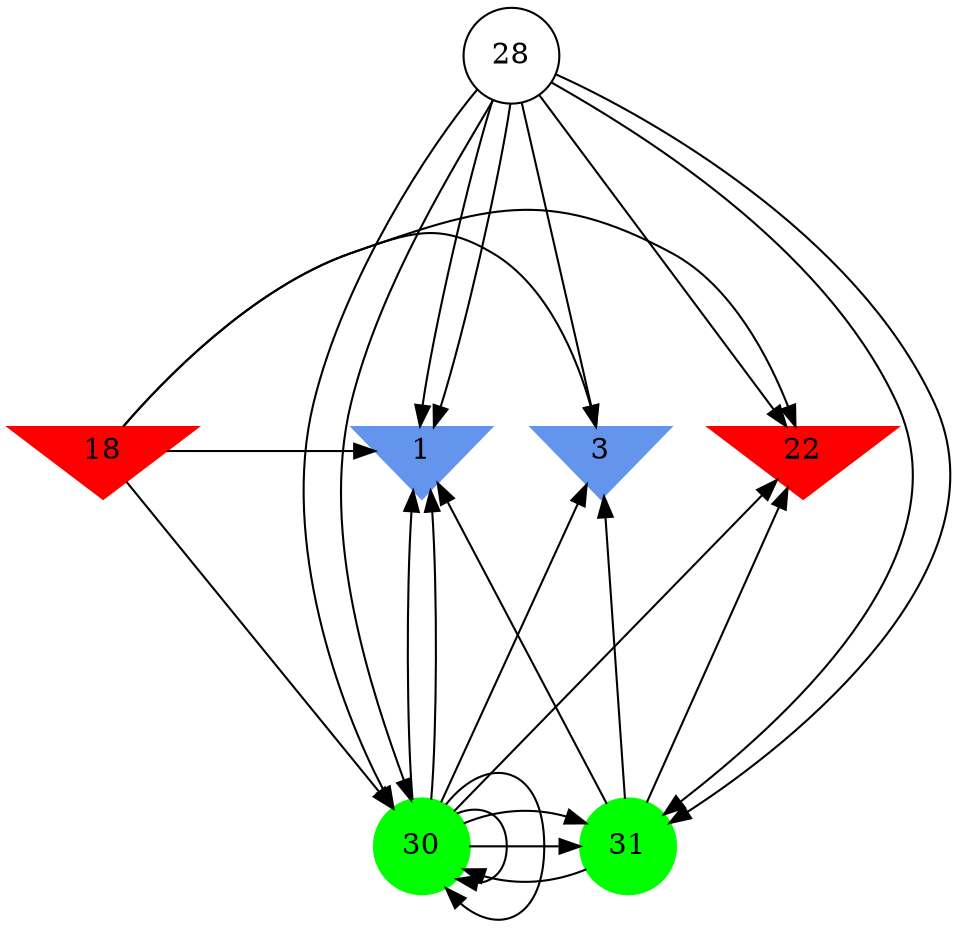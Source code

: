 digraph brain {
	ranksep=2.0;
	1 [shape=invtriangle,style=filled,color=cornflowerblue];
	3 [shape=invtriangle,style=filled,color=cornflowerblue];
	18 [shape=invtriangle,style=filled,color=red];
	22 [shape=invtriangle,style=filled,color=red];
	28 [shape=circle,color=black];
	30 [shape=circle,style=filled,color=green];
	31 [shape=circle,style=filled,color=green];
	18	->	30;
	18	->	1;
	18	->	22;
	18	->	3;
	28	->	30;
	28	->	1;
	28	->	22;
	28	->	3;
	31	->	30;
	31	->	1;
	31	->	22;
	31	->	3;
	30	->	30;
	30	->	1;
	30	->	22;
	30	->	3;
	30	->	30;
	30	->	1;
	30	->	31;
	30	->	31;
	28	->	30;
	28	->	1;
	28	->	31;
	28	->	31;
	{ rank=same; 1; 3; 18; 22; }
	{ rank=same; 28; }
	{ rank=same; 30; 31; }
}
